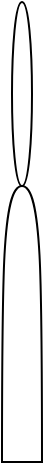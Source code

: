 <mxfile version="24.5.5" type="device">
  <diagram name="Page-1" id="ua2axw6BK2xgPJLUYD8z">
    <mxGraphModel dx="1426" dy="783" grid="1" gridSize="10" guides="1" tooltips="1" connect="1" arrows="1" fold="1" page="1" pageScale="1" pageWidth="850" pageHeight="1100" math="0" shadow="0">
      <root>
        <mxCell id="0" />
        <mxCell id="1" parent="0" />
        <mxCell id="uPTDBZdE_We3jHbdZKe_-1" value="" style="shape=actor;whiteSpace=wrap;html=1;" vertex="1" parent="1">
          <mxGeometry x="400" y="370" width="20" height="230" as="geometry" />
        </mxCell>
      </root>
    </mxGraphModel>
  </diagram>
</mxfile>
